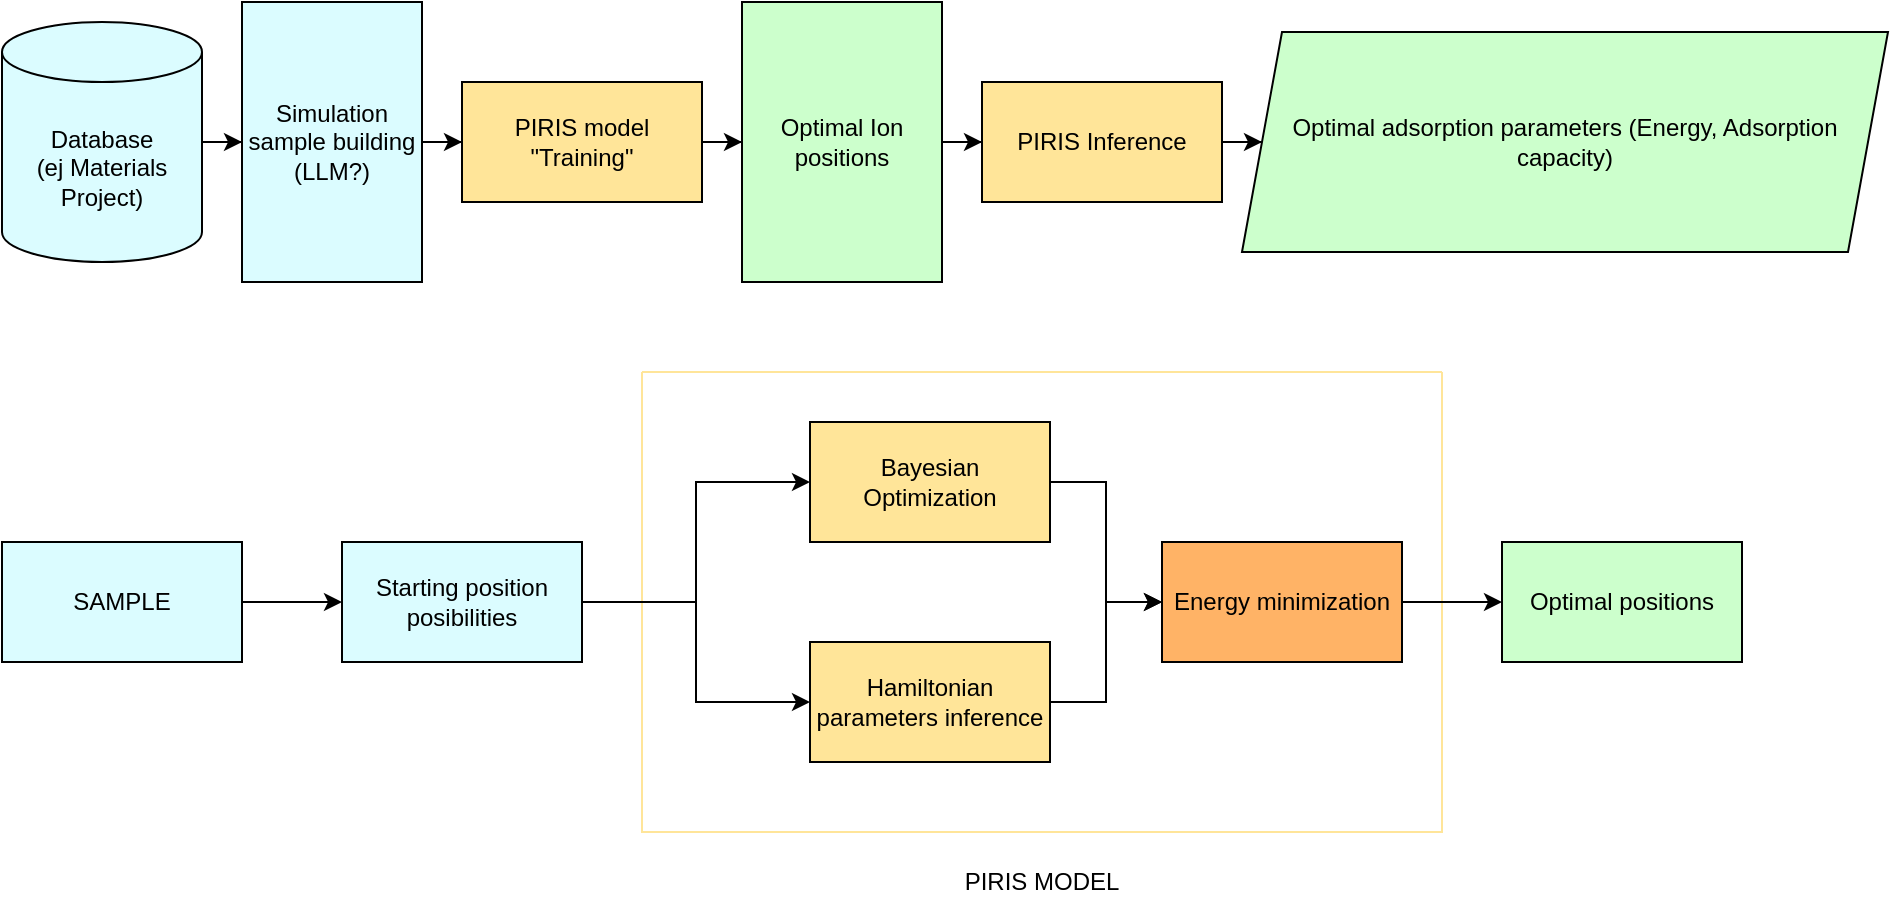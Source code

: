 <mxfile version="26.2.14">
  <diagram id="prtHgNgQTEPvFCAcTncT" name="Page-1">
    <mxGraphModel dx="1240" dy="653" grid="1" gridSize="10" guides="1" tooltips="1" connect="1" arrows="1" fold="1" page="1" pageScale="1" pageWidth="827" pageHeight="1169" math="0" shadow="0">
      <root>
        <mxCell id="0" />
        <mxCell id="1" parent="0" />
        <mxCell id="arY7sTptiycfzTkwCi7o-3" value="" style="edgeStyle=orthogonalEdgeStyle;rounded=0;orthogonalLoop=1;jettySize=auto;html=1;" edge="1" parent="1" source="arY7sTptiycfzTkwCi7o-1" target="arY7sTptiycfzTkwCi7o-2">
          <mxGeometry relative="1" as="geometry" />
        </mxCell>
        <mxCell id="arY7sTptiycfzTkwCi7o-1" value="Database&lt;div&gt;(ej Materials Project)&lt;/div&gt;" style="shape=cylinder3;whiteSpace=wrap;html=1;boundedLbl=1;backgroundOutline=1;size=15;fillColor=#DBFCFF;" vertex="1" parent="1">
          <mxGeometry x="10" y="170" width="100" height="120" as="geometry" />
        </mxCell>
        <mxCell id="arY7sTptiycfzTkwCi7o-5" value="" style="edgeStyle=orthogonalEdgeStyle;rounded=0;orthogonalLoop=1;jettySize=auto;html=1;" edge="1" parent="1" source="arY7sTptiycfzTkwCi7o-2" target="arY7sTptiycfzTkwCi7o-4">
          <mxGeometry relative="1" as="geometry" />
        </mxCell>
        <mxCell id="arY7sTptiycfzTkwCi7o-2" value="Simulation sample building&lt;div&gt;(LLM?)&lt;/div&gt;" style="whiteSpace=wrap;html=1;fillColor=#DBFCFF;" vertex="1" parent="1">
          <mxGeometry x="130" y="160" width="90" height="140" as="geometry" />
        </mxCell>
        <mxCell id="arY7sTptiycfzTkwCi7o-9" value="" style="edgeStyle=orthogonalEdgeStyle;rounded=0;orthogonalLoop=1;jettySize=auto;html=1;" edge="1" parent="1" source="arY7sTptiycfzTkwCi7o-4" target="arY7sTptiycfzTkwCi7o-8">
          <mxGeometry relative="1" as="geometry" />
        </mxCell>
        <mxCell id="arY7sTptiycfzTkwCi7o-4" value="PIRIS model &quot;Training&quot;" style="whiteSpace=wrap;html=1;fillColor=light-dark(#FFE599,#FFE599);" vertex="1" parent="1">
          <mxGeometry x="240" y="200" width="120" height="60" as="geometry" />
        </mxCell>
        <mxCell id="arY7sTptiycfzTkwCi7o-11" value="" style="edgeStyle=orthogonalEdgeStyle;rounded=0;orthogonalLoop=1;jettySize=auto;html=1;" edge="1" parent="1" source="arY7sTptiycfzTkwCi7o-8" target="arY7sTptiycfzTkwCi7o-10">
          <mxGeometry relative="1" as="geometry" />
        </mxCell>
        <mxCell id="arY7sTptiycfzTkwCi7o-8" value="Optimal Ion positions" style="whiteSpace=wrap;html=1;fillColor=#CCFFCC;" vertex="1" parent="1">
          <mxGeometry x="380" y="160" width="100" height="140" as="geometry" />
        </mxCell>
        <mxCell id="arY7sTptiycfzTkwCi7o-15" value="" style="edgeStyle=orthogonalEdgeStyle;rounded=0;orthogonalLoop=1;jettySize=auto;html=1;" edge="1" parent="1" source="arY7sTptiycfzTkwCi7o-10" target="arY7sTptiycfzTkwCi7o-14">
          <mxGeometry relative="1" as="geometry" />
        </mxCell>
        <mxCell id="arY7sTptiycfzTkwCi7o-10" value="PIRIS Inference" style="whiteSpace=wrap;html=1;fillColor=light-dark(#FFE599,#FFE599);" vertex="1" parent="1">
          <mxGeometry x="500" y="200" width="120" height="60" as="geometry" />
        </mxCell>
        <mxCell id="arY7sTptiycfzTkwCi7o-14" value="Optimal adsorption parameters (Energy, Adsorption capacity)" style="shape=parallelogram;perimeter=parallelogramPerimeter;whiteSpace=wrap;html=1;fixedSize=1;fillColor=#CCFFCC;" vertex="1" parent="1">
          <mxGeometry x="630" y="175" width="323" height="110" as="geometry" />
        </mxCell>
        <mxCell id="arY7sTptiycfzTkwCi7o-16" value="" style="swimlane;startSize=0;strokeColor=light-dark(#FFE599,#FFE599);" vertex="1" parent="1">
          <mxGeometry x="330" y="345" width="400" height="230" as="geometry" />
        </mxCell>
        <mxCell id="arY7sTptiycfzTkwCi7o-31" style="edgeStyle=orthogonalEdgeStyle;rounded=0;orthogonalLoop=1;jettySize=auto;html=1;exitX=1;exitY=0.5;exitDx=0;exitDy=0;entryX=0;entryY=0.5;entryDx=0;entryDy=0;" edge="1" parent="arY7sTptiycfzTkwCi7o-16" source="arY7sTptiycfzTkwCi7o-23" target="arY7sTptiycfzTkwCi7o-30">
          <mxGeometry relative="1" as="geometry" />
        </mxCell>
        <mxCell id="arY7sTptiycfzTkwCi7o-23" value="Bayesian Optimization" style="whiteSpace=wrap;html=1;rounded=0;fillColor=light-dark(#FFE599,#FFE599);" vertex="1" parent="arY7sTptiycfzTkwCi7o-16">
          <mxGeometry x="84" y="25" width="120" height="60" as="geometry" />
        </mxCell>
        <mxCell id="arY7sTptiycfzTkwCi7o-32" style="edgeStyle=orthogonalEdgeStyle;rounded=0;orthogonalLoop=1;jettySize=auto;html=1;exitX=1;exitY=0.5;exitDx=0;exitDy=0;" edge="1" parent="arY7sTptiycfzTkwCi7o-16" source="arY7sTptiycfzTkwCi7o-27" target="arY7sTptiycfzTkwCi7o-30">
          <mxGeometry relative="1" as="geometry" />
        </mxCell>
        <mxCell id="arY7sTptiycfzTkwCi7o-27" value="Hamiltonian parameters inference" style="rounded=0;whiteSpace=wrap;html=1;fillColor=light-dark(#FFE599,#FFE599);" vertex="1" parent="arY7sTptiycfzTkwCi7o-16">
          <mxGeometry x="84" y="135" width="120" height="60" as="geometry" />
        </mxCell>
        <mxCell id="arY7sTptiycfzTkwCi7o-30" value="Energy minimization" style="rounded=0;whiteSpace=wrap;html=1;fillColor=#FFB366;" vertex="1" parent="arY7sTptiycfzTkwCi7o-16">
          <mxGeometry x="260" y="85" width="120" height="60" as="geometry" />
        </mxCell>
        <mxCell id="arY7sTptiycfzTkwCi7o-17" value="PIRIS MODEL" style="text;html=1;align=center;verticalAlign=middle;whiteSpace=wrap;rounded=0;" vertex="1" parent="1">
          <mxGeometry x="480" y="585" width="100" height="30" as="geometry" />
        </mxCell>
        <mxCell id="arY7sTptiycfzTkwCi7o-22" value="" style="edgeStyle=orthogonalEdgeStyle;rounded=0;orthogonalLoop=1;jettySize=auto;html=1;" edge="1" parent="1" source="arY7sTptiycfzTkwCi7o-18" target="arY7sTptiycfzTkwCi7o-21">
          <mxGeometry relative="1" as="geometry" />
        </mxCell>
        <mxCell id="arY7sTptiycfzTkwCi7o-18" value="SAMPLE" style="rounded=0;whiteSpace=wrap;html=1;fillColor=#DBFCFF;" vertex="1" parent="1">
          <mxGeometry x="10" y="430" width="120" height="60" as="geometry" />
        </mxCell>
        <mxCell id="arY7sTptiycfzTkwCi7o-25" style="edgeStyle=orthogonalEdgeStyle;rounded=0;orthogonalLoop=1;jettySize=auto;html=1;exitX=1;exitY=0.5;exitDx=0;exitDy=0;entryX=0;entryY=0.5;entryDx=0;entryDy=0;" edge="1" parent="1" source="arY7sTptiycfzTkwCi7o-21" target="arY7sTptiycfzTkwCi7o-23">
          <mxGeometry relative="1" as="geometry" />
        </mxCell>
        <mxCell id="arY7sTptiycfzTkwCi7o-29" style="edgeStyle=orthogonalEdgeStyle;rounded=0;orthogonalLoop=1;jettySize=auto;html=1;exitX=1;exitY=0.5;exitDx=0;exitDy=0;entryX=0;entryY=0.5;entryDx=0;entryDy=0;" edge="1" parent="1" source="arY7sTptiycfzTkwCi7o-21" target="arY7sTptiycfzTkwCi7o-27">
          <mxGeometry relative="1" as="geometry" />
        </mxCell>
        <mxCell id="arY7sTptiycfzTkwCi7o-21" value="Starting position posibilities" style="whiteSpace=wrap;html=1;rounded=0;fillColor=#DBFCFF;" vertex="1" parent="1">
          <mxGeometry x="180" y="430" width="120" height="60" as="geometry" />
        </mxCell>
        <mxCell id="arY7sTptiycfzTkwCi7o-35" value="Optimal positions" style="rounded=0;whiteSpace=wrap;html=1;fillColor=light-dark(#CCFFCC,#B9E0A5);" vertex="1" parent="1">
          <mxGeometry x="760" y="430" width="120" height="60" as="geometry" />
        </mxCell>
        <mxCell id="arY7sTptiycfzTkwCi7o-36" style="edgeStyle=orthogonalEdgeStyle;rounded=0;orthogonalLoop=1;jettySize=auto;html=1;exitX=1;exitY=0.5;exitDx=0;exitDy=0;entryX=0;entryY=0.5;entryDx=0;entryDy=0;" edge="1" parent="1" source="arY7sTptiycfzTkwCi7o-30" target="arY7sTptiycfzTkwCi7o-35">
          <mxGeometry relative="1" as="geometry" />
        </mxCell>
      </root>
    </mxGraphModel>
  </diagram>
</mxfile>
